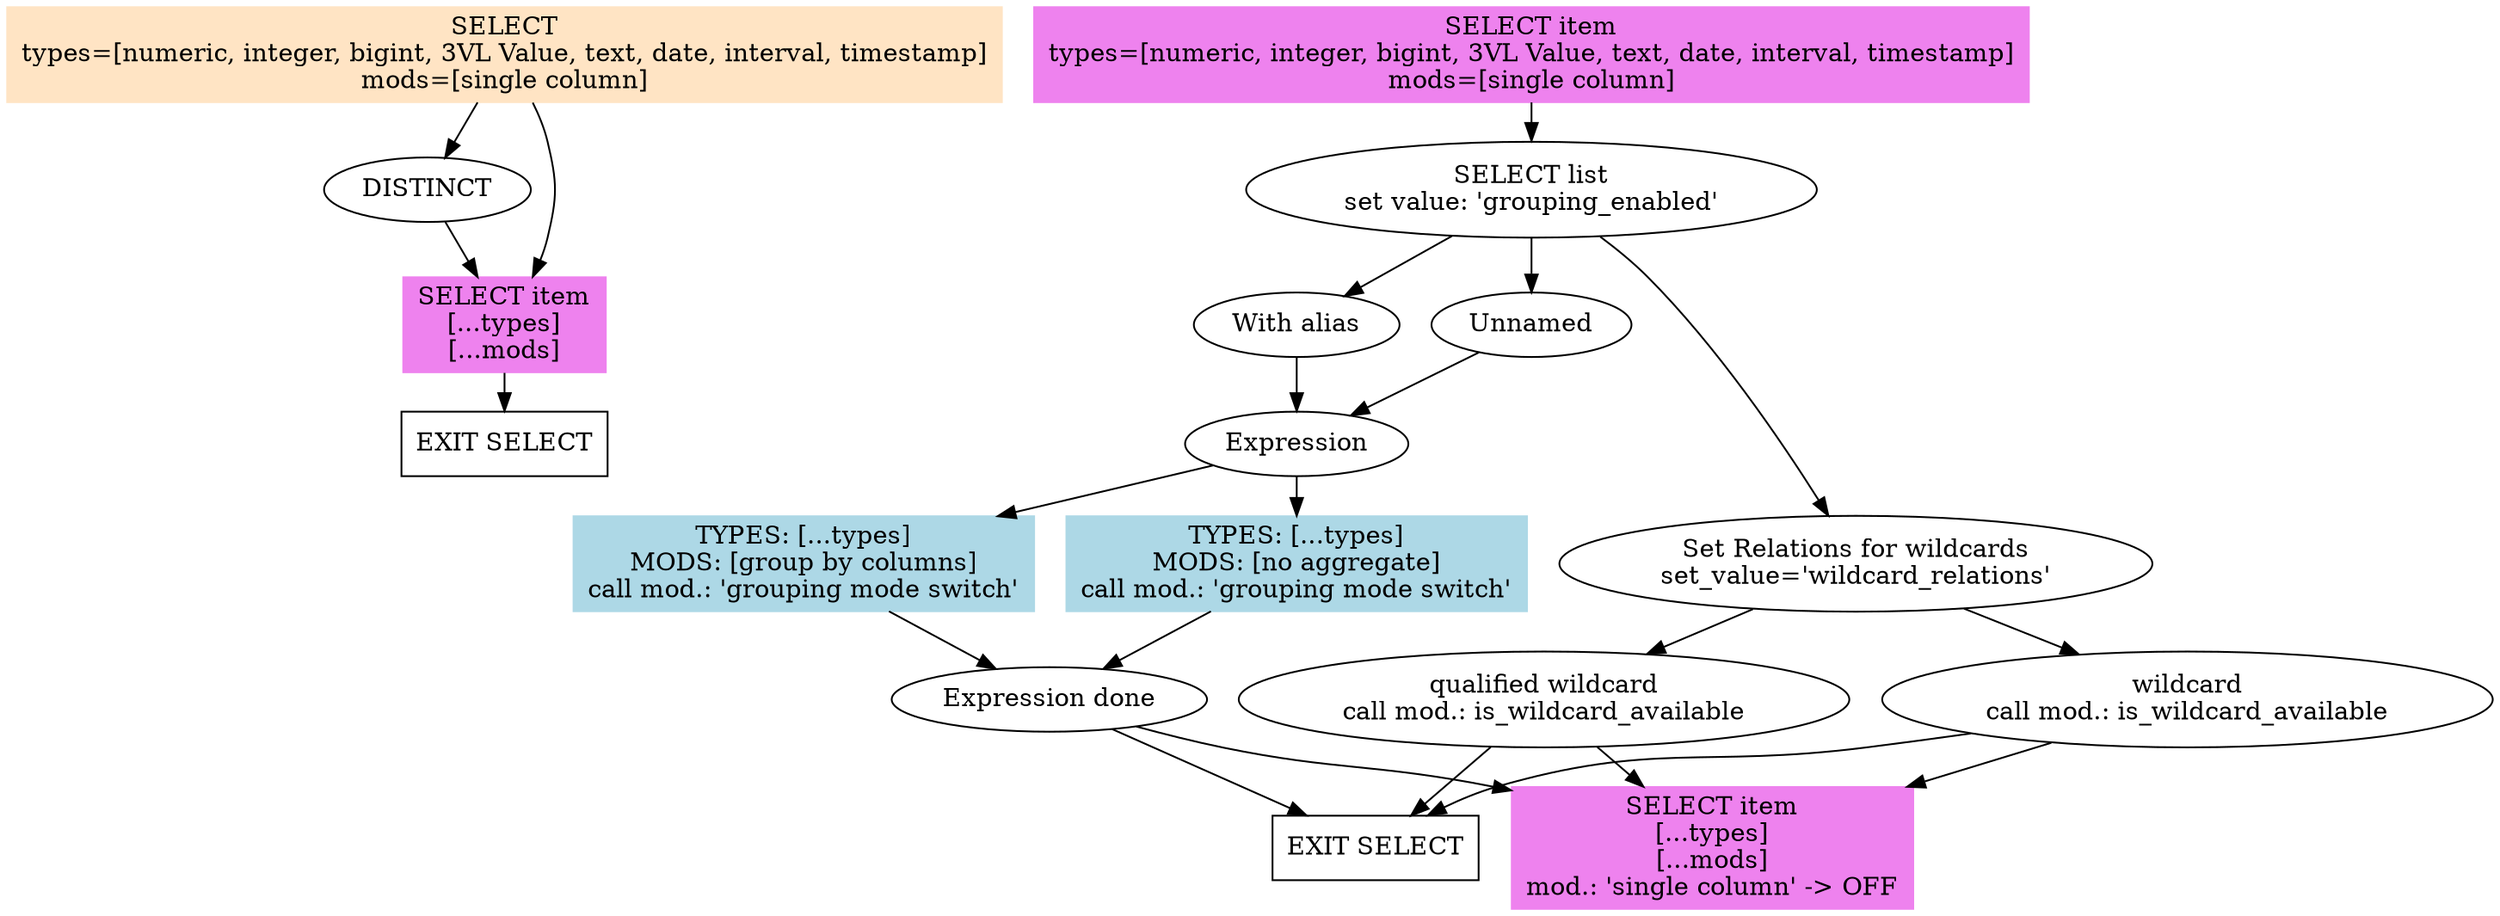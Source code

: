 digraph G {
    // rankdir="LR";
    ranksep=0.3;
    graph [margin=0]

    subgraph def_SELECT {
        SELECT [TYPES="[numeric, integer, bigint, 3VL Value, text, date, interval, timestamp]", MODS="[single column]", label="SELECT\ntypes=[numeric, integer, bigint, 3VL Value, text, date, interval, timestamp]\nmods=[single column]", shape=rectangle, style=filled, color=bisque]
        EXIT_SELECT [label="EXIT SELECT", shape=rectangle]

        SELECT_DISTINCT [label="DISTINCT"]
        SELECT -> SELECT_DISTINCT

        call0_SELECT_item [label="SELECT item\n[...types]\n[...mods]", TYPES="[...]", MODS="[...]", shape=rectangle, style=filled, color=violet]
        SELECT_DISTINCT -> call0_SELECT_item
        SELECT -> call0_SELECT_item

        call0_SELECT_item -> EXIT_SELECT
    }

    subgraph def_SELECT_item {
        SELECT_item [TYPES="[numeric, integer, bigint, 3VL Value, text, date, interval, timestamp]", MODS="[single column]", label="SELECT item\ntypes=[numeric, integer, bigint, 3VL Value, text, date, interval, timestamp]\nmods=[single column]", shape=rectangle, style=filled, color=violet]
        EXIT_SELECT_item [label="EXIT SELECT", shape=rectangle]
        
        SELECT_list [label="SELECT list\nset value: 'grouping_enabled'", set_value="grouping_enabled"]
        
        SELECT_item -> SELECT_list
        call1_SELECT_item [label="SELECT item\n[...types]\n[...mods]\nmod.: 'single column' -> OFF", TYPES="[...]", MODS="[...]", modifier="single column", modifier_mode="off", shape=rectangle, style=filled, color=violet]

        SELECT_unnamed_expr [label="Unnamed"]
        SELECT_expr_with_alias [label="With alias"]
        SELECT_list -> SELECT_unnamed_expr
        SELECT_list -> SELECT_expr_with_alias

        select_expr [label="Expression"]
        SELECT_unnamed_expr -> select_expr
        SELECT_expr_with_alias -> select_expr
        select_expr_done [label="Expression done"]
        select_expr_done -> call1_SELECT_item
        select_expr_done -> EXIT_SELECT_item
        call73_types [label="TYPES: [...types]\nMODS: [group by columns]\ncall mod.: 'grouping mode switch'", TYPES="[...]", MODS="[group by columns]", call_modifier="grouping mode switch", shape=rectangle, style=filled, color=lightblue]
        select_expr -> call73_types
        call73_types -> select_expr_done
        call54_types [label="TYPES: [...types]\nMODS: [no aggregate]\ncall mod.: 'grouping mode switch'", TYPES="[...]", MODS="[no aggregate]", call_modifier="grouping mode switch", shape=rectangle, style=filled, color=lightblue]
        select_expr -> call54_types
        call54_types -> select_expr_done

        SELECT_tables_eligible_for_wildcard [label="Set Relations for wildcards\nset_value='wildcard_relations'", set_value="wildcard_relations"]
        SELECT_list -> SELECT_tables_eligible_for_wildcard

        SELECT_wildcard [label="wildcard\ncall mod.: is_wildcard_available", call_modifier="is_wildcard_available"]
        SELECT_tables_eligible_for_wildcard -> SELECT_wildcard
        SELECT_wildcard -> call1_SELECT_item
        SELECT_wildcard -> EXIT_SELECT_item

        SELECT_qualified_wildcard [label="qualified wildcard\ncall mod.: is_wildcard_available", call_modifier="is_wildcard_available"]
        SELECT_tables_eligible_for_wildcard -> SELECT_qualified_wildcard
        SELECT_qualified_wildcard -> call1_SELECT_item
        SELECT_qualified_wildcard -> EXIT_SELECT_item
    }

    // {
    //     rank = same;
    //     Query;cFROM;cWHERE;cSELECT;qEND
    //     rankdir = LR;
    // }

    // {
    //     rank = same;
    //     T1;C1
    //     T1 -> C1 [ style=invis ]
    //     rankdir = LR;
    // }

    // {
    //     rank = same;
    //     T2;C2
    //     T2 -> C2 [ style=invis ]
    //     rankdir = LR;
    // }
}
